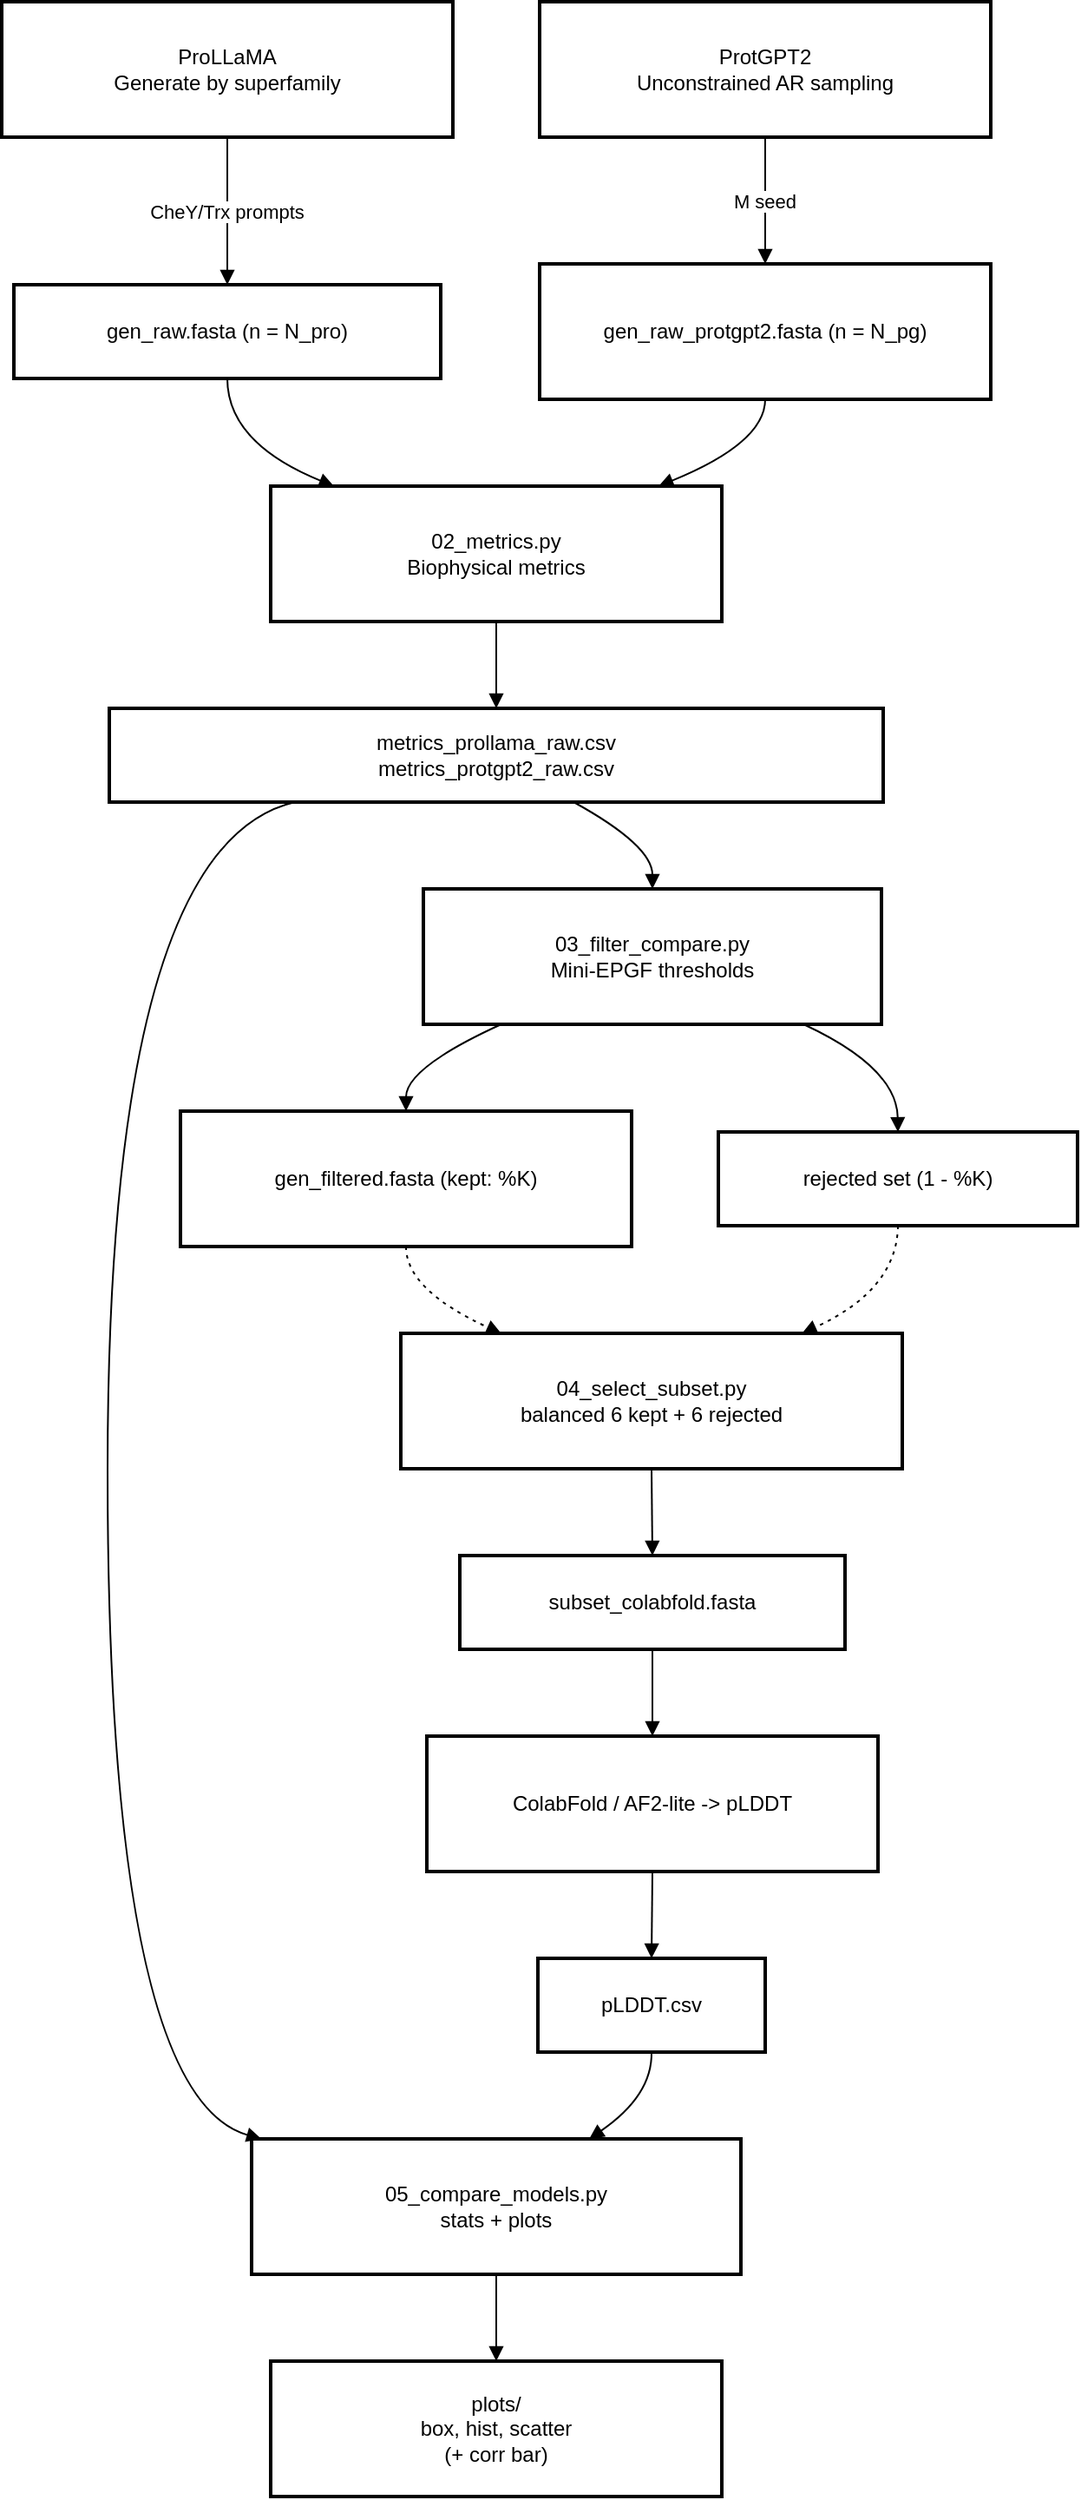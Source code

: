 <mxfile version="28.2.7" pages="2">
  <diagram name="Page-1" id="US4LH886rAmLx-0eEB8E">
    <mxGraphModel dx="1418" dy="786" grid="1" gridSize="10" guides="1" tooltips="1" connect="1" arrows="1" fold="1" page="1" pageScale="1" pageWidth="827" pageHeight="1169" math="0" shadow="0">
      <root>
        <mxCell id="0" />
        <mxCell id="1" parent="0" />
        <mxCell id="ZCh2PdEp7Gx7biCMtI_3-12" value="ProLLaMA&#xa;Generate by superfamily" style="whiteSpace=wrap;strokeWidth=2;" vertex="1" parent="1">
          <mxGeometry x="20" y="20" width="260" height="78" as="geometry" />
        </mxCell>
        <mxCell id="ZCh2PdEp7Gx7biCMtI_3-13" value="ProtGPT2&#xa;Unconstrained AR sampling" style="whiteSpace=wrap;strokeWidth=2;" vertex="1" parent="1">
          <mxGeometry x="330" y="20" width="260" height="78" as="geometry" />
        </mxCell>
        <mxCell id="ZCh2PdEp7Gx7biCMtI_3-14" value="gen_raw.fasta (n = N_pro)" style="whiteSpace=wrap;strokeWidth=2;" vertex="1" parent="1">
          <mxGeometry x="27" y="183" width="246" height="54" as="geometry" />
        </mxCell>
        <mxCell id="ZCh2PdEp7Gx7biCMtI_3-15" value="gen_raw_protgpt2.fasta (n = N_pg)" style="whiteSpace=wrap;strokeWidth=2;" vertex="1" parent="1">
          <mxGeometry x="330" y="171" width="260" height="78" as="geometry" />
        </mxCell>
        <mxCell id="ZCh2PdEp7Gx7biCMtI_3-16" value="02_metrics.py&#xa;Biophysical metrics" style="whiteSpace=wrap;strokeWidth=2;" vertex="1" parent="1">
          <mxGeometry x="175" y="299" width="260" height="78" as="geometry" />
        </mxCell>
        <mxCell id="ZCh2PdEp7Gx7biCMtI_3-17" value="metrics_prollama_raw.csv&#xa;metrics_protgpt2_raw.csv" style="whiteSpace=wrap;strokeWidth=2;" vertex="1" parent="1">
          <mxGeometry x="82" y="427" width="446" height="54" as="geometry" />
        </mxCell>
        <mxCell id="ZCh2PdEp7Gx7biCMtI_3-18" value="03_filter_compare.py&#xa;Mini-EPGF thresholds" style="whiteSpace=wrap;strokeWidth=2;" vertex="1" parent="1">
          <mxGeometry x="263" y="531" width="264" height="78" as="geometry" />
        </mxCell>
        <mxCell id="ZCh2PdEp7Gx7biCMtI_3-19" value="gen_filtered.fasta (kept: %K)" style="whiteSpace=wrap;strokeWidth=2;" vertex="1" parent="1">
          <mxGeometry x="123" y="659" width="260" height="78" as="geometry" />
        </mxCell>
        <mxCell id="ZCh2PdEp7Gx7biCMtI_3-20" value="rejected set (1 - %K)" style="whiteSpace=wrap;strokeWidth=2;" vertex="1" parent="1">
          <mxGeometry x="433" y="671" width="207" height="54" as="geometry" />
        </mxCell>
        <mxCell id="ZCh2PdEp7Gx7biCMtI_3-21" value="04_select_subset.py&#xa;balanced 6 kept + 6 rejected" style="whiteSpace=wrap;strokeWidth=2;" vertex="1" parent="1">
          <mxGeometry x="250" y="787" width="289" height="78" as="geometry" />
        </mxCell>
        <mxCell id="ZCh2PdEp7Gx7biCMtI_3-22" value="subset_colabfold.fasta" style="whiteSpace=wrap;strokeWidth=2;" vertex="1" parent="1">
          <mxGeometry x="284" y="915" width="222" height="54" as="geometry" />
        </mxCell>
        <mxCell id="ZCh2PdEp7Gx7biCMtI_3-23" value="ColabFold / AF2-lite -&gt; pLDDT" style="whiteSpace=wrap;strokeWidth=2;" vertex="1" parent="1">
          <mxGeometry x="265" y="1019" width="260" height="78" as="geometry" />
        </mxCell>
        <mxCell id="ZCh2PdEp7Gx7biCMtI_3-24" value="pLDDT.csv" style="whiteSpace=wrap;strokeWidth=2;" vertex="1" parent="1">
          <mxGeometry x="329" y="1147" width="131" height="54" as="geometry" />
        </mxCell>
        <mxCell id="ZCh2PdEp7Gx7biCMtI_3-25" value="05_compare_models.py&#xa;stats + plots" style="whiteSpace=wrap;strokeWidth=2;" vertex="1" parent="1">
          <mxGeometry x="164" y="1251" width="282" height="78" as="geometry" />
        </mxCell>
        <mxCell id="ZCh2PdEp7Gx7biCMtI_3-26" value="plots/&#xa;box, hist, scatter&#xa;(+ corr bar)" style="whiteSpace=wrap;strokeWidth=2;" vertex="1" parent="1">
          <mxGeometry x="175" y="1379" width="260" height="78" as="geometry" />
        </mxCell>
        <mxCell id="ZCh2PdEp7Gx7biCMtI_3-27" value="CheY/Trx prompts" style="curved=1;startArrow=none;endArrow=block;exitX=0.5;exitY=1;entryX=0.5;entryY=0;rounded=0;" edge="1" parent="1" source="ZCh2PdEp7Gx7biCMtI_3-12" target="ZCh2PdEp7Gx7biCMtI_3-14">
          <mxGeometry relative="1" as="geometry">
            <Array as="points" />
          </mxGeometry>
        </mxCell>
        <mxCell id="ZCh2PdEp7Gx7biCMtI_3-28" value="M seed" style="curved=1;startArrow=none;endArrow=block;exitX=0.5;exitY=1;entryX=0.5;entryY=0;rounded=0;" edge="1" parent="1" source="ZCh2PdEp7Gx7biCMtI_3-13" target="ZCh2PdEp7Gx7biCMtI_3-15">
          <mxGeometry relative="1" as="geometry">
            <Array as="points" />
          </mxGeometry>
        </mxCell>
        <mxCell id="ZCh2PdEp7Gx7biCMtI_3-29" value="" style="curved=1;startArrow=none;endArrow=block;exitX=0.5;exitY=1;entryX=0.14;entryY=0;rounded=0;" edge="1" parent="1" source="ZCh2PdEp7Gx7biCMtI_3-14" target="ZCh2PdEp7Gx7biCMtI_3-16">
          <mxGeometry relative="1" as="geometry">
            <Array as="points">
              <mxPoint x="150" y="274" />
            </Array>
          </mxGeometry>
        </mxCell>
        <mxCell id="ZCh2PdEp7Gx7biCMtI_3-30" value="" style="curved=1;startArrow=none;endArrow=block;exitX=0.5;exitY=1;entryX=0.86;entryY=0;rounded=0;" edge="1" parent="1" source="ZCh2PdEp7Gx7biCMtI_3-15" target="ZCh2PdEp7Gx7biCMtI_3-16">
          <mxGeometry relative="1" as="geometry">
            <Array as="points">
              <mxPoint x="460" y="274" />
            </Array>
          </mxGeometry>
        </mxCell>
        <mxCell id="ZCh2PdEp7Gx7biCMtI_3-31" value="" style="curved=1;startArrow=none;endArrow=block;exitX=0.5;exitY=1;entryX=0.5;entryY=0;rounded=0;" edge="1" parent="1" source="ZCh2PdEp7Gx7biCMtI_3-16" target="ZCh2PdEp7Gx7biCMtI_3-17">
          <mxGeometry relative="1" as="geometry">
            <Array as="points" />
          </mxGeometry>
        </mxCell>
        <mxCell id="ZCh2PdEp7Gx7biCMtI_3-32" value="" style="curved=1;startArrow=none;endArrow=block;exitX=0.6;exitY=1;entryX=0.5;entryY=0;rounded=0;" edge="1" parent="1" source="ZCh2PdEp7Gx7biCMtI_3-17" target="ZCh2PdEp7Gx7biCMtI_3-18">
          <mxGeometry relative="1" as="geometry">
            <Array as="points">
              <mxPoint x="395" y="506" />
            </Array>
          </mxGeometry>
        </mxCell>
        <mxCell id="ZCh2PdEp7Gx7biCMtI_3-33" value="" style="curved=1;startArrow=none;endArrow=block;exitX=0.17;exitY=1;entryX=0.5;entryY=0;rounded=0;" edge="1" parent="1" source="ZCh2PdEp7Gx7biCMtI_3-18" target="ZCh2PdEp7Gx7biCMtI_3-19">
          <mxGeometry relative="1" as="geometry">
            <Array as="points">
              <mxPoint x="253" y="634" />
            </Array>
          </mxGeometry>
        </mxCell>
        <mxCell id="ZCh2PdEp7Gx7biCMtI_3-34" value="" style="curved=1;startArrow=none;endArrow=block;exitX=0.83;exitY=1;entryX=0.5;entryY=0;rounded=0;" edge="1" parent="1" source="ZCh2PdEp7Gx7biCMtI_3-18" target="ZCh2PdEp7Gx7biCMtI_3-20">
          <mxGeometry relative="1" as="geometry">
            <Array as="points">
              <mxPoint x="536" y="634" />
            </Array>
          </mxGeometry>
        </mxCell>
        <mxCell id="ZCh2PdEp7Gx7biCMtI_3-35" value="" style="curved=1;dashed=1;dashPattern=2 3;startArrow=none;endArrow=block;exitX=0.5;exitY=1;entryX=0.2;entryY=0;rounded=0;" edge="1" parent="1" source="ZCh2PdEp7Gx7biCMtI_3-19" target="ZCh2PdEp7Gx7biCMtI_3-21">
          <mxGeometry relative="1" as="geometry">
            <Array as="points">
              <mxPoint x="253" y="762" />
            </Array>
          </mxGeometry>
        </mxCell>
        <mxCell id="ZCh2PdEp7Gx7biCMtI_3-36" value="" style="curved=1;dashed=1;dashPattern=2 3;startArrow=none;endArrow=block;exitX=0.5;exitY=1;entryX=0.8;entryY=0;rounded=0;" edge="1" parent="1" source="ZCh2PdEp7Gx7biCMtI_3-20" target="ZCh2PdEp7Gx7biCMtI_3-21">
          <mxGeometry relative="1" as="geometry">
            <Array as="points">
              <mxPoint x="536" y="762" />
            </Array>
          </mxGeometry>
        </mxCell>
        <mxCell id="ZCh2PdEp7Gx7biCMtI_3-37" value="" style="curved=1;startArrow=none;endArrow=block;exitX=0.5;exitY=1;entryX=0.5;entryY=0;rounded=0;" edge="1" parent="1" source="ZCh2PdEp7Gx7biCMtI_3-21" target="ZCh2PdEp7Gx7biCMtI_3-22">
          <mxGeometry relative="1" as="geometry">
            <Array as="points" />
          </mxGeometry>
        </mxCell>
        <mxCell id="ZCh2PdEp7Gx7biCMtI_3-38" value="" style="curved=1;startArrow=none;endArrow=block;exitX=0.5;exitY=1;entryX=0.5;entryY=0;rounded=0;" edge="1" parent="1" source="ZCh2PdEp7Gx7biCMtI_3-22" target="ZCh2PdEp7Gx7biCMtI_3-23">
          <mxGeometry relative="1" as="geometry">
            <Array as="points" />
          </mxGeometry>
        </mxCell>
        <mxCell id="ZCh2PdEp7Gx7biCMtI_3-39" value="" style="curved=1;startArrow=none;endArrow=block;exitX=0.5;exitY=1;entryX=0.5;entryY=0;rounded=0;" edge="1" parent="1" source="ZCh2PdEp7Gx7biCMtI_3-23" target="ZCh2PdEp7Gx7biCMtI_3-24">
          <mxGeometry relative="1" as="geometry">
            <Array as="points" />
          </mxGeometry>
        </mxCell>
        <mxCell id="ZCh2PdEp7Gx7biCMtI_3-40" value="" style="curved=1;startArrow=none;endArrow=block;exitX=0.24;exitY=1;entryX=0.02;entryY=0;rounded=0;" edge="1" parent="1" source="ZCh2PdEp7Gx7biCMtI_3-17" target="ZCh2PdEp7Gx7biCMtI_3-25">
          <mxGeometry relative="1" as="geometry">
            <Array as="points">
              <mxPoint x="81" y="506" />
              <mxPoint x="81" y="1226" />
            </Array>
          </mxGeometry>
        </mxCell>
        <mxCell id="ZCh2PdEp7Gx7biCMtI_3-41" value="" style="curved=1;startArrow=none;endArrow=block;exitX=0.5;exitY=1;entryX=0.69;entryY=0;rounded=0;" edge="1" parent="1" source="ZCh2PdEp7Gx7biCMtI_3-24" target="ZCh2PdEp7Gx7biCMtI_3-25">
          <mxGeometry relative="1" as="geometry">
            <Array as="points">
              <mxPoint x="395" y="1226" />
            </Array>
          </mxGeometry>
        </mxCell>
        <mxCell id="ZCh2PdEp7Gx7biCMtI_3-42" value="" style="curved=1;startArrow=none;endArrow=block;exitX=0.5;exitY=1;entryX=0.5;entryY=0;rounded=0;" edge="1" parent="1" source="ZCh2PdEp7Gx7biCMtI_3-25" target="ZCh2PdEp7Gx7biCMtI_3-26">
          <mxGeometry relative="1" as="geometry">
            <Array as="points" />
          </mxGeometry>
        </mxCell>
      </root>
    </mxGraphModel>
  </diagram>
  <diagram id="hiUR9fcspilzTZrRYiC7" name="Page-2">
    <mxGraphModel dx="2026" dy="1123" grid="1" gridSize="10" guides="1" tooltips="1" connect="1" arrows="1" fold="1" page="1" pageScale="1" pageWidth="827" pageHeight="1169" math="0" shadow="0">
      <root>
        <mxCell id="0" />
        <mxCell id="1" parent="0" />
        <mxCell id="P-q-pgixe-aEXo9N1Eim-1" value="ProLLaMA&#xa;Generate by superfamily" style="whiteSpace=wrap;strokeWidth=2;" vertex="1" parent="1">
          <mxGeometry x="24" y="20" width="237" height="78" as="geometry" />
        </mxCell>
        <mxCell id="P-q-pgixe-aEXo9N1Eim-2" value="ProtGPT2&#xa;Unconstrained AR sampling" style="whiteSpace=wrap;strokeWidth=2;" vertex="1" parent="1">
          <mxGeometry x="319" y="20" width="253" height="78" as="geometry" />
        </mxCell>
        <mxCell id="P-q-pgixe-aEXo9N1Eim-3" value="gen_raw.fasta (n = N_pro)" style="whiteSpace=wrap;strokeWidth=2;" vertex="1" parent="1">
          <mxGeometry x="20" y="160" width="246" height="54" as="geometry" />
        </mxCell>
        <mxCell id="P-q-pgixe-aEXo9N1Eim-4" value="gen_raw_protgpt2.fasta (n = N_pg)" style="whiteSpace=wrap;strokeWidth=2;" vertex="1" parent="1">
          <mxGeometry x="316" y="148" width="260" height="78" as="geometry" />
        </mxCell>
        <mxCell id="P-q-pgixe-aEXo9N1Eim-5" value="02_metrics.py&#xa;Biophysical metrics" style="whiteSpace=wrap;strokeWidth=2;" vertex="1" parent="1">
          <mxGeometry x="195" y="276" width="198" height="78" as="geometry" />
        </mxCell>
        <mxCell id="P-q-pgixe-aEXo9N1Eim-6" value="metrics_prollama_raw.csv&#xa;metrics_protgpt2_raw.csv" style="whiteSpace=wrap;strokeWidth=2;" vertex="1" parent="1">
          <mxGeometry x="171" y="404" width="247" height="78" as="geometry" />
        </mxCell>
        <mxCell id="P-q-pgixe-aEXo9N1Eim-7" value="03_filter_compare.py&#xa;Mini-EPGF thresholds" style="whiteSpace=wrap;strokeWidth=2;" vertex="1" parent="1">
          <mxGeometry x="269" y="532" width="215" height="78" as="geometry" />
        </mxCell>
        <mxCell id="P-q-pgixe-aEXo9N1Eim-8" value="gen_filtered.fasta (kept: %K)" style="whiteSpace=wrap;strokeWidth=2;" vertex="1" parent="1">
          <mxGeometry x="105" y="660" width="260" height="78" as="geometry" />
        </mxCell>
        <mxCell id="P-q-pgixe-aEXo9N1Eim-9" value="rejected set (1 - %K)" style="whiteSpace=wrap;strokeWidth=2;" vertex="1" parent="1">
          <mxGeometry x="415" y="672" width="207" height="54" as="geometry" />
        </mxCell>
        <mxCell id="P-q-pgixe-aEXo9N1Eim-10" value="04_select_subset.py&#xa;balanced 6 kept + 6 rejected" style="whiteSpace=wrap;strokeWidth=2;" vertex="1" parent="1">
          <mxGeometry x="247" y="788" width="260" height="102" as="geometry" />
        </mxCell>
        <mxCell id="P-q-pgixe-aEXo9N1Eim-11" value="subset_colabfold.fasta" style="whiteSpace=wrap;strokeWidth=2;" vertex="1" parent="1">
          <mxGeometry x="266" y="940" width="222" height="54" as="geometry" />
        </mxCell>
        <mxCell id="P-q-pgixe-aEXo9N1Eim-12" value="ColabFold / AF2-lite -&gt; pLDDT" style="whiteSpace=wrap;strokeWidth=2;" vertex="1" parent="1">
          <mxGeometry x="247" y="1044" width="260" height="78" as="geometry" />
        </mxCell>
        <mxCell id="P-q-pgixe-aEXo9N1Eim-13" value="pLDDT.csv" style="whiteSpace=wrap;strokeWidth=2;" vertex="1" parent="1">
          <mxGeometry x="311" y="1172" width="131" height="54" as="geometry" />
        </mxCell>
        <mxCell id="P-q-pgixe-aEXo9N1Eim-14" value="05_compare_models.py&#xa;stats + plots" style="whiteSpace=wrap;strokeWidth=2;" vertex="1" parent="1">
          <mxGeometry x="180" y="1276" width="229" height="78" as="geometry" />
        </mxCell>
        <mxCell id="P-q-pgixe-aEXo9N1Eim-15" value="plots/&#xa;box, hist, scatter&#xa;(+ corr bar)" style="whiteSpace=wrap;strokeWidth=2;" vertex="1" parent="1">
          <mxGeometry x="203" y="1404" width="183" height="102" as="geometry" />
        </mxCell>
        <mxCell id="P-q-pgixe-aEXo9N1Eim-16" value="" style="curved=1;startArrow=none;endArrow=block;exitX=0.5;exitY=1;entryX=0.5;entryY=0;rounded=0;" edge="1" parent="1" source="P-q-pgixe-aEXo9N1Eim-1" target="P-q-pgixe-aEXo9N1Eim-3">
          <mxGeometry relative="1" as="geometry">
            <Array as="points" />
          </mxGeometry>
        </mxCell>
        <mxCell id="P-q-pgixe-aEXo9N1Eim-17" value="" style="curved=1;startArrow=none;endArrow=block;exitX=0.5;exitY=1;entryX=0.5;entryY=0;rounded=0;" edge="1" parent="1" source="P-q-pgixe-aEXo9N1Eim-2" target="P-q-pgixe-aEXo9N1Eim-4">
          <mxGeometry relative="1" as="geometry">
            <Array as="points" />
          </mxGeometry>
        </mxCell>
        <mxCell id="P-q-pgixe-aEXo9N1Eim-18" value="" style="curved=1;startArrow=none;endArrow=block;exitX=0.5;exitY=1;entryX=0.04;entryY=0;rounded=0;" edge="1" parent="1" source="P-q-pgixe-aEXo9N1Eim-3" target="P-q-pgixe-aEXo9N1Eim-5">
          <mxGeometry relative="1" as="geometry">
            <Array as="points">
              <mxPoint x="143" y="251" />
            </Array>
          </mxGeometry>
        </mxCell>
        <mxCell id="P-q-pgixe-aEXo9N1Eim-19" value="" style="curved=1;startArrow=none;endArrow=block;exitX=0.5;exitY=1;entryX=0.97;entryY=0;rounded=0;" edge="1" parent="1" source="P-q-pgixe-aEXo9N1Eim-4" target="P-q-pgixe-aEXo9N1Eim-5">
          <mxGeometry relative="1" as="geometry">
            <Array as="points">
              <mxPoint x="446" y="251" />
            </Array>
          </mxGeometry>
        </mxCell>
        <mxCell id="P-q-pgixe-aEXo9N1Eim-20" value="" style="curved=1;startArrow=none;endArrow=block;exitX=0.5;exitY=1;entryX=0.5;entryY=0;rounded=0;" edge="1" parent="1" source="P-q-pgixe-aEXo9N1Eim-5" target="P-q-pgixe-aEXo9N1Eim-6">
          <mxGeometry relative="1" as="geometry">
            <Array as="points" />
          </mxGeometry>
        </mxCell>
        <mxCell id="P-q-pgixe-aEXo9N1Eim-21" value="" style="curved=1;startArrow=none;endArrow=block;exitX=0.7;exitY=1;entryX=0.5;entryY=0;rounded=0;" edge="1" parent="1" source="P-q-pgixe-aEXo9N1Eim-6" target="P-q-pgixe-aEXo9N1Eim-7">
          <mxGeometry relative="1" as="geometry">
            <Array as="points">
              <mxPoint x="377" y="507" />
            </Array>
          </mxGeometry>
        </mxCell>
        <mxCell id="P-q-pgixe-aEXo9N1Eim-22" value="" style="curved=1;startArrow=none;endArrow=block;exitX=0.1;exitY=1;entryX=0.5;entryY=0;rounded=0;" edge="1" parent="1" source="P-q-pgixe-aEXo9N1Eim-7" target="P-q-pgixe-aEXo9N1Eim-8">
          <mxGeometry relative="1" as="geometry">
            <Array as="points">
              <mxPoint x="235" y="635" />
            </Array>
          </mxGeometry>
        </mxCell>
        <mxCell id="P-q-pgixe-aEXo9N1Eim-23" value="" style="curved=1;startArrow=none;endArrow=block;exitX=0.9;exitY=1;entryX=0.5;entryY=0;rounded=0;" edge="1" parent="1" source="P-q-pgixe-aEXo9N1Eim-7" target="P-q-pgixe-aEXo9N1Eim-9">
          <mxGeometry relative="1" as="geometry">
            <Array as="points">
              <mxPoint x="519" y="635" />
            </Array>
          </mxGeometry>
        </mxCell>
        <mxCell id="P-q-pgixe-aEXo9N1Eim-24" value="" style="curved=1;dashed=1;dashPattern=2 3;startArrow=none;endArrow=block;exitX=0.5;exitY=1;entryX=0.13;entryY=0;rounded=0;" edge="1" parent="1" source="P-q-pgixe-aEXo9N1Eim-8" target="P-q-pgixe-aEXo9N1Eim-10">
          <mxGeometry relative="1" as="geometry">
            <Array as="points">
              <mxPoint x="235" y="763" />
            </Array>
          </mxGeometry>
        </mxCell>
        <mxCell id="P-q-pgixe-aEXo9N1Eim-25" value="" style="curved=1;dashed=1;dashPattern=2 3;startArrow=none;endArrow=block;exitX=0.5;exitY=1;entryX=0.87;entryY=0;rounded=0;" edge="1" parent="1" source="P-q-pgixe-aEXo9N1Eim-9" target="P-q-pgixe-aEXo9N1Eim-10">
          <mxGeometry relative="1" as="geometry">
            <Array as="points">
              <mxPoint x="519" y="763" />
            </Array>
          </mxGeometry>
        </mxCell>
        <mxCell id="P-q-pgixe-aEXo9N1Eim-26" value="" style="curved=1;startArrow=none;endArrow=block;exitX=0.5;exitY=1;entryX=0.5;entryY=0;rounded=0;" edge="1" parent="1" source="P-q-pgixe-aEXo9N1Eim-10" target="P-q-pgixe-aEXo9N1Eim-11">
          <mxGeometry relative="1" as="geometry">
            <Array as="points" />
          </mxGeometry>
        </mxCell>
        <mxCell id="P-q-pgixe-aEXo9N1Eim-27" value="" style="curved=1;startArrow=none;endArrow=block;exitX=0.5;exitY=1;entryX=0.5;entryY=0;rounded=0;" edge="1" parent="1" source="P-q-pgixe-aEXo9N1Eim-11" target="P-q-pgixe-aEXo9N1Eim-12">
          <mxGeometry relative="1" as="geometry">
            <Array as="points" />
          </mxGeometry>
        </mxCell>
        <mxCell id="P-q-pgixe-aEXo9N1Eim-28" value="" style="curved=1;startArrow=none;endArrow=block;exitX=0.5;exitY=1;entryX=0.5;entryY=0;rounded=0;" edge="1" parent="1" source="P-q-pgixe-aEXo9N1Eim-12" target="P-q-pgixe-aEXo9N1Eim-13">
          <mxGeometry relative="1" as="geometry">
            <Array as="points" />
          </mxGeometry>
        </mxCell>
        <mxCell id="P-q-pgixe-aEXo9N1Eim-29" value="" style="curved=1;startArrow=none;endArrow=block;exitX=0;exitY=0.95;entryX=0;entryY=0.08;rounded=0;" edge="1" parent="1" source="P-q-pgixe-aEXo9N1Eim-6" target="P-q-pgixe-aEXo9N1Eim-14">
          <mxGeometry relative="1" as="geometry">
            <Array as="points">
              <mxPoint x="70" y="507" />
              <mxPoint x="70" y="1251" />
            </Array>
          </mxGeometry>
        </mxCell>
        <mxCell id="P-q-pgixe-aEXo9N1Eim-30" value="" style="curved=1;startArrow=none;endArrow=block;exitX=0.5;exitY=1;entryX=0.72;entryY=0;rounded=0;" edge="1" parent="1" source="P-q-pgixe-aEXo9N1Eim-13" target="P-q-pgixe-aEXo9N1Eim-14">
          <mxGeometry relative="1" as="geometry">
            <Array as="points">
              <mxPoint x="377" y="1251" />
            </Array>
          </mxGeometry>
        </mxCell>
        <mxCell id="P-q-pgixe-aEXo9N1Eim-31" value="" style="curved=1;startArrow=none;endArrow=block;exitX=0.5;exitY=1;entryX=0.5;entryY=0;rounded=0;" edge="1" parent="1" source="P-q-pgixe-aEXo9N1Eim-14" target="P-q-pgixe-aEXo9N1Eim-15">
          <mxGeometry relative="1" as="geometry">
            <Array as="points" />
          </mxGeometry>
        </mxCell>
      </root>
    </mxGraphModel>
  </diagram>
</mxfile>
